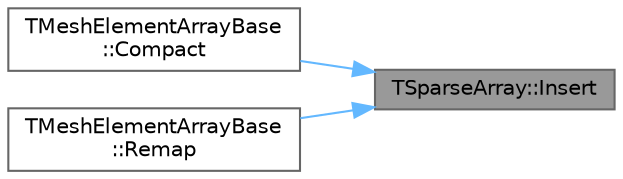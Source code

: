digraph "TSparseArray::Insert"
{
 // INTERACTIVE_SVG=YES
 // LATEX_PDF_SIZE
  bgcolor="transparent";
  edge [fontname=Helvetica,fontsize=10,labelfontname=Helvetica,labelfontsize=10];
  node [fontname=Helvetica,fontsize=10,shape=box,height=0.2,width=0.4];
  rankdir="RL";
  Node1 [id="Node000001",label="TSparseArray::Insert",height=0.2,width=0.4,color="gray40", fillcolor="grey60", style="filled", fontcolor="black",tooltip="Inserts an element to the array."];
  Node1 -> Node2 [id="edge1_Node000001_Node000002",dir="back",color="steelblue1",style="solid",tooltip=" "];
  Node2 [id="Node000002",label="TMeshElementArrayBase\l::Compact",height=0.2,width=0.4,color="grey40", fillcolor="white", style="filled",URL="$d5/dd0/classTMeshElementArrayBase.html#abf8675849a05db26f4fcab18cb2a60f9",tooltip="Compacts elements and returns a remapping table."];
  Node1 -> Node3 [id="edge2_Node000001_Node000003",dir="back",color="steelblue1",style="solid",tooltip=" "];
  Node3 [id="Node000003",label="TMeshElementArrayBase\l::Remap",height=0.2,width=0.4,color="grey40", fillcolor="white", style="filled",URL="$d5/dd0/classTMeshElementArrayBase.html#a62d04999bd7a1d0956e2bcda9be516a3",tooltip="Remaps elements according to the passed remapping table."];
}
